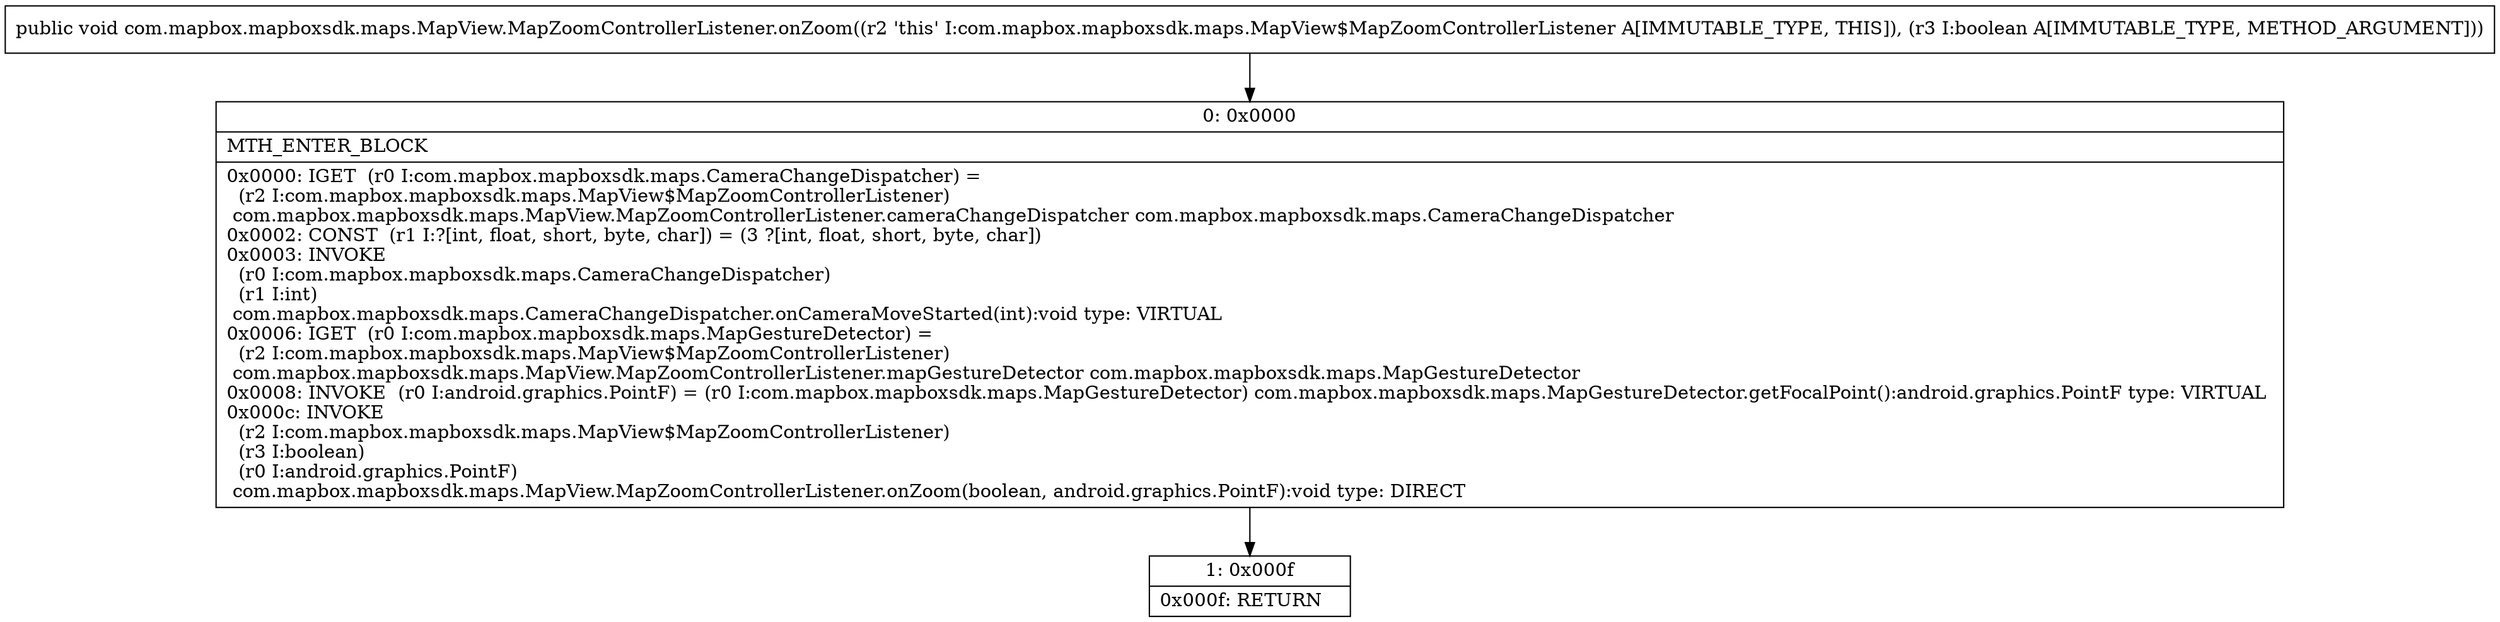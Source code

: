 digraph "CFG forcom.mapbox.mapboxsdk.maps.MapView.MapZoomControllerListener.onZoom(Z)V" {
Node_0 [shape=record,label="{0\:\ 0x0000|MTH_ENTER_BLOCK\l|0x0000: IGET  (r0 I:com.mapbox.mapboxsdk.maps.CameraChangeDispatcher) = \l  (r2 I:com.mapbox.mapboxsdk.maps.MapView$MapZoomControllerListener)\l com.mapbox.mapboxsdk.maps.MapView.MapZoomControllerListener.cameraChangeDispatcher com.mapbox.mapboxsdk.maps.CameraChangeDispatcher \l0x0002: CONST  (r1 I:?[int, float, short, byte, char]) = (3 ?[int, float, short, byte, char]) \l0x0003: INVOKE  \l  (r0 I:com.mapbox.mapboxsdk.maps.CameraChangeDispatcher)\l  (r1 I:int)\l com.mapbox.mapboxsdk.maps.CameraChangeDispatcher.onCameraMoveStarted(int):void type: VIRTUAL \l0x0006: IGET  (r0 I:com.mapbox.mapboxsdk.maps.MapGestureDetector) = \l  (r2 I:com.mapbox.mapboxsdk.maps.MapView$MapZoomControllerListener)\l com.mapbox.mapboxsdk.maps.MapView.MapZoomControllerListener.mapGestureDetector com.mapbox.mapboxsdk.maps.MapGestureDetector \l0x0008: INVOKE  (r0 I:android.graphics.PointF) = (r0 I:com.mapbox.mapboxsdk.maps.MapGestureDetector) com.mapbox.mapboxsdk.maps.MapGestureDetector.getFocalPoint():android.graphics.PointF type: VIRTUAL \l0x000c: INVOKE  \l  (r2 I:com.mapbox.mapboxsdk.maps.MapView$MapZoomControllerListener)\l  (r3 I:boolean)\l  (r0 I:android.graphics.PointF)\l com.mapbox.mapboxsdk.maps.MapView.MapZoomControllerListener.onZoom(boolean, android.graphics.PointF):void type: DIRECT \l}"];
Node_1 [shape=record,label="{1\:\ 0x000f|0x000f: RETURN   \l}"];
MethodNode[shape=record,label="{public void com.mapbox.mapboxsdk.maps.MapView.MapZoomControllerListener.onZoom((r2 'this' I:com.mapbox.mapboxsdk.maps.MapView$MapZoomControllerListener A[IMMUTABLE_TYPE, THIS]), (r3 I:boolean A[IMMUTABLE_TYPE, METHOD_ARGUMENT])) }"];
MethodNode -> Node_0;
Node_0 -> Node_1;
}

